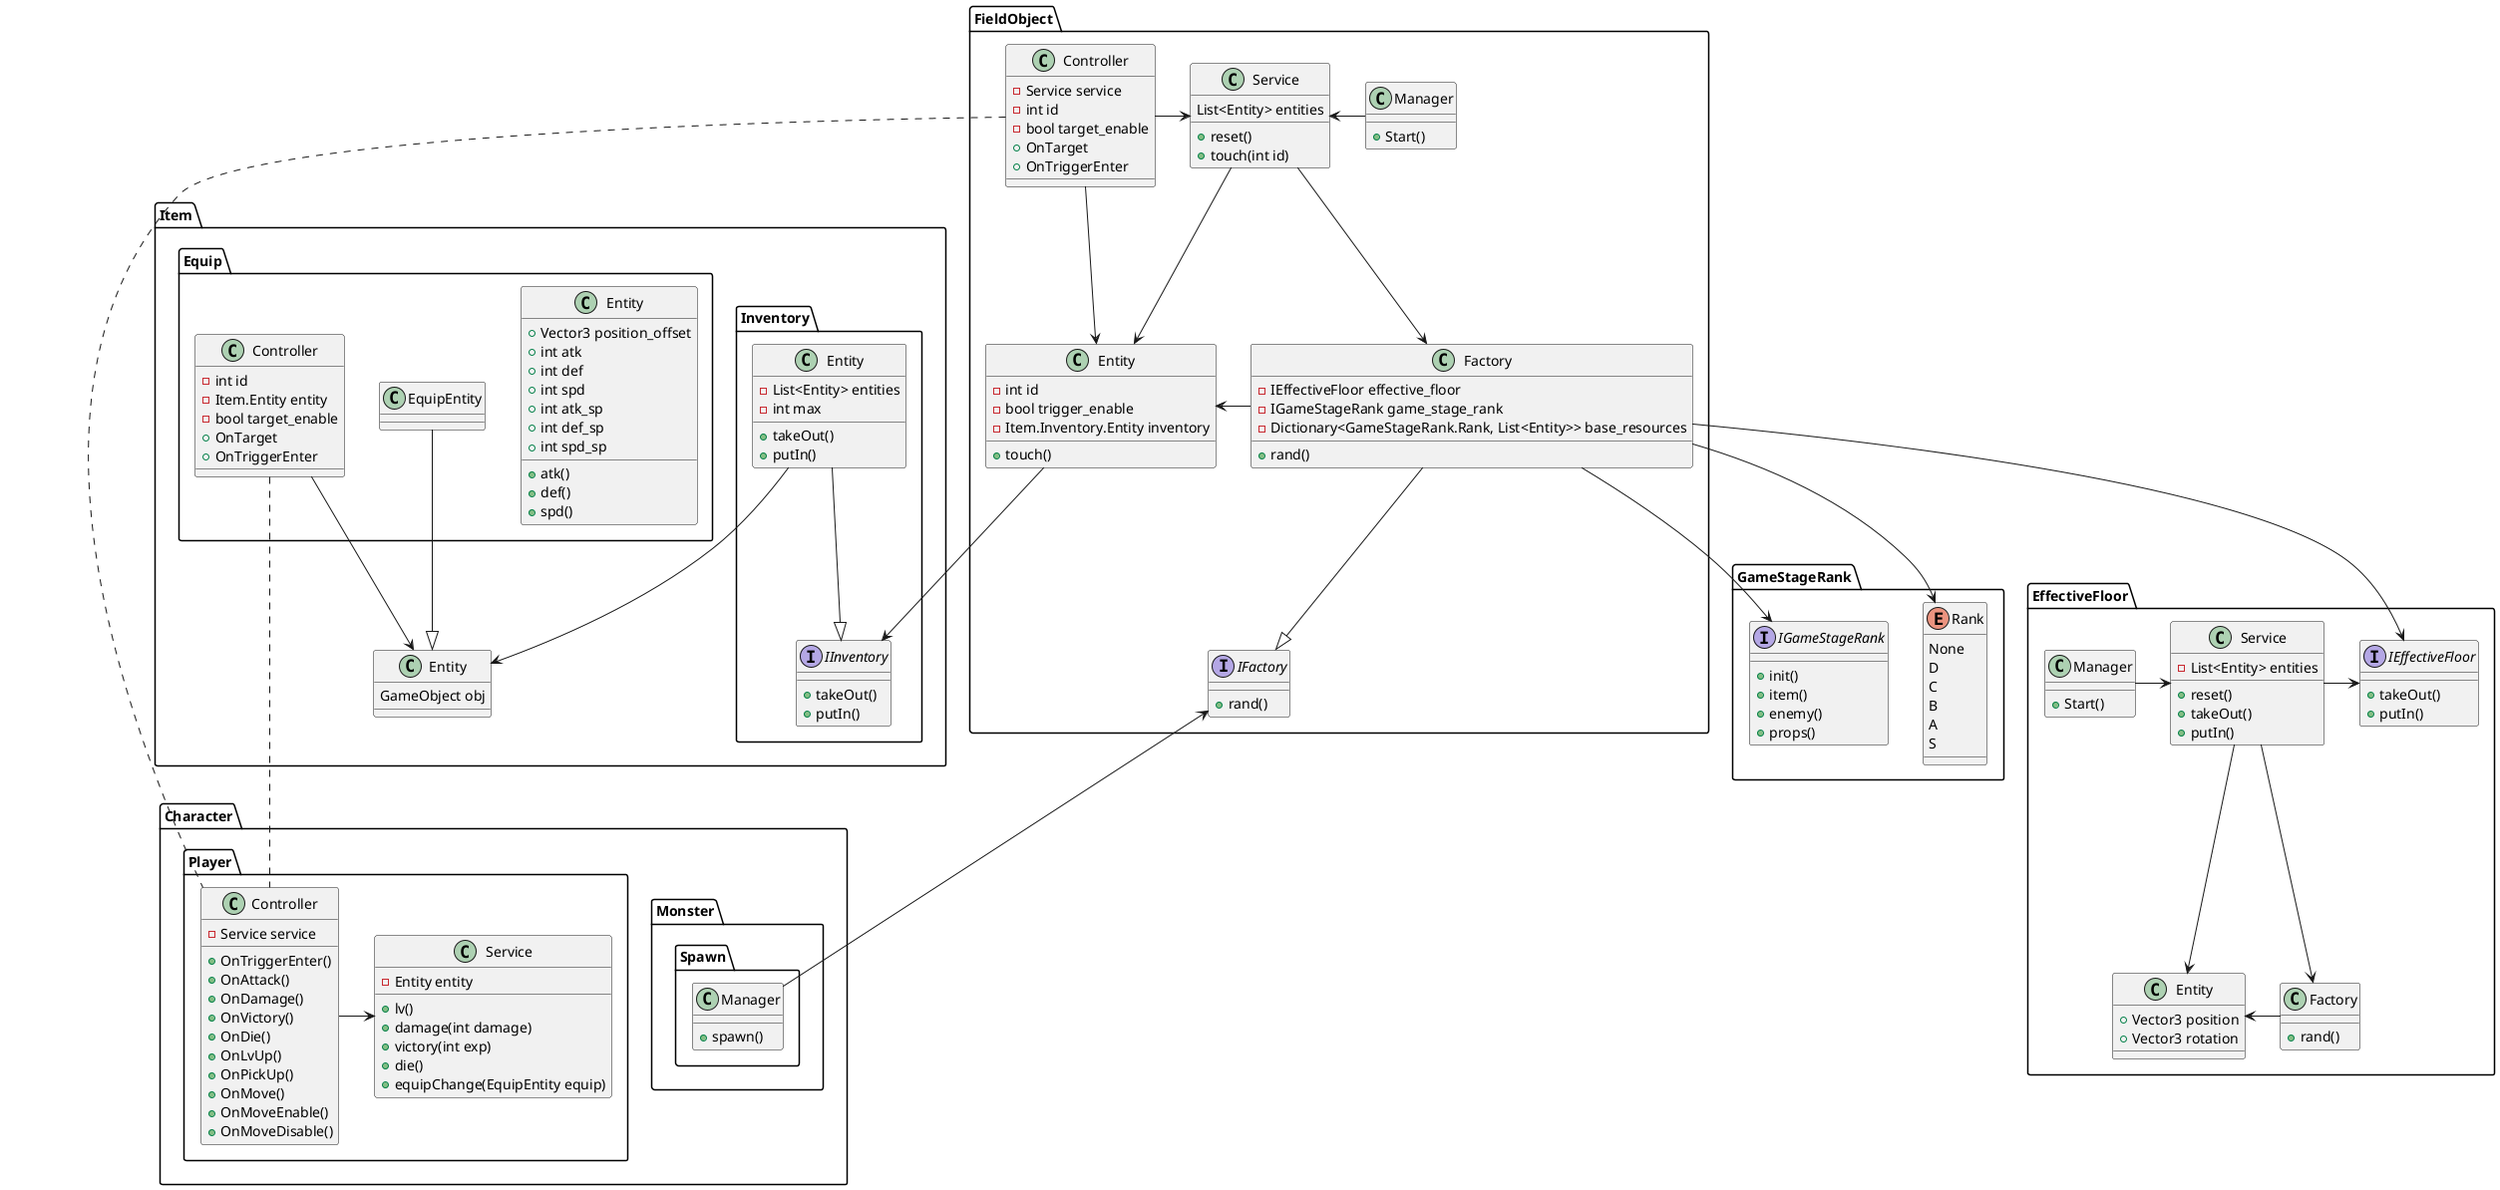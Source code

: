 @startuml

namespace Character.Player {
    class Controller {
        -Service service
        +OnTriggerEnter()
        +OnAttack()
        +OnDamage()
        +OnVictory()
        +OnDie()
        +OnLvUp()
        +OnPickUp()
        +OnMove()
        +OnMoveEnable()
        +OnMoveDisable()
    }

    class Service {
        -Entity entity
        +lv()
        +damage(int damage)
        +victory(int exp)
        +die()
        +equipChange(EquipEntity equip)
    }
}

Character.Player.Controller -> Character.Player.Service

namespace FieldObject {
    class Controller {
        -Service service
        -int id
        -bool target_enable
        +OnTarget
        +OnTriggerEnter
    }

    class Manager {
        +Start()
    }

    class Service {
        List<Entity> entities
        +reset()
        +touch(int id)
    }

    class Entity {
        -int id
        -bool trigger_enable
        -Item.Inventory.Entity inventory
        +touch()
    }

    class Factory {
        -IEffectiveFloor effective_floor
        -IGameStageRank game_stage_rank
        -Dictionary<GameStageRank.Rank, List<Entity>> base_resources
        +rand()
    }

    interface IFactory {
        +rand()
    }
}

FieldObject.Controller..Character.Player.Controller
FieldObject.Controller -> FieldObject.Service
FieldObject.Controller -> FieldObject.Entity

FieldObject.Manager -left-> FieldObject.Service

FieldObject.Service -down-> FieldObject.Factory
FieldObject.Service -down-> FieldObject.Entity

FieldObject.Entity -down-> Item.Inventory.IInventory

FieldObject.Factory -down-> GameStageRank.IGameStageRank
FieldObject.Factory -right-> GameStageRank.Rank
FieldObject.Factory -down-> EffectiveFloor.IEffectiveFloor
FieldObject.Factory -> FieldObject.Entity

FieldObject.Factory --|> FieldObject.IFactory

namespace Item {
    class Entity {
        GameObject obj
    }
}

namespace Item.Equip {
    class Entity {
        +Vector3 position_offset
        +int atk
        +int def
        +int spd
        +int atk_sp
        +int def_sp
        +int spd_sp
        +atk()
        +def()
        +spd()
    }

    class Controller {
        -int id
        -Item.Entity entity
        -bool target_enable
        +OnTarget
        +OnTriggerEnter
    }
}

Item.Equip.EquipEntity --|> Item.Entity
Item.Equip.Controller..Character.Player.Controller
Item.Equip.Controller -down-> Item.Entity

namespace Item.Inventory {
    class Entity {
        -List<Entity> entities
        -int max
        +takeOut()
        +putIn()
    }

    interface IInventory {
        +takeOut()
        +putIn()
    }
}

Item.Inventory.Entity --|> Item.Inventory.IInventory
Item.Inventory.Entity -down-> Item.Entity

namespace GameStageRank {
    enum Rank {
        None
        D
        C
        B
        A
        S
    }

    interface IGameStageRank {
        +init()
        +item()
        +enemy()
        +props()
    }
}

namespace EffectiveFloor {
    class Manager {
        +Start()
    }

    class Service {
        -List<Entity> entities
        +reset()
        +takeOut()
        +putIn()
    }

    class Factory {
        +rand()
    }

    class Entity {
        +Vector3 position
        +Vector3 rotation
    }

    interface IEffectiveFloor {
        +takeOut()
        +putIn()
    }
}

EffectiveFloor.Manager -right-> EffectiveFloor.Service

EffectiveFloor.Factory -right-> EffectiveFloor.Entity

EffectiveFloor.Service -down-> EffectiveFloor.Factory
EffectiveFloor.Service -down-> EffectiveFloor.Entity
EffectiveFloor.Service -> EffectiveFloor.IEffectiveFloor

namespace Character.Monster.Spawn {
    class Manager {
        +spawn()
    }
}

Character.Monster.Spawn.Manager -up-> FieldObject.IFactory

@enduml